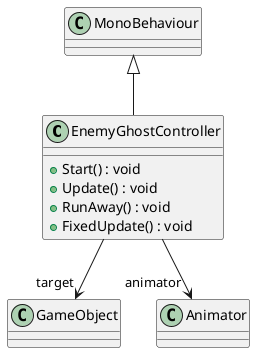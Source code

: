 @startuml
class EnemyGhostController {
    + Start() : void
    + Update() : void
    + RunAway() : void
    + FixedUpdate() : void
}
MonoBehaviour <|-- EnemyGhostController
EnemyGhostController --> "target" GameObject
EnemyGhostController --> "animator" Animator
@enduml
